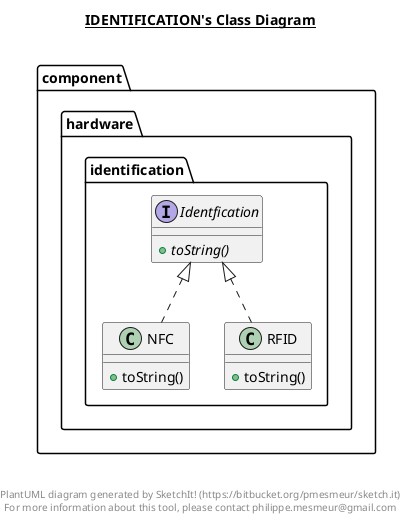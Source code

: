 @startuml

title __IDENTIFICATION's Class Diagram__\n

  namespace component.hardware.identification {
    interface component.hardware.identification.Identfication {
        {abstract} + toString()
    }
  }
  

  namespace component.hardware.identification {
    class component.hardware.identification.NFC {
        + toString()
    }
  }
  

  namespace component.hardware.identification {
    class component.hardware.identification.RFID {
        + toString()
    }
  }
  

  component.hardware.identification.NFC .up.|> component.hardware.identification.Identfication
  component.hardware.identification.RFID .up.|> component.hardware.identification.Identfication


right footer


PlantUML diagram generated by SketchIt! (https://bitbucket.org/pmesmeur/sketch.it)
For more information about this tool, please contact philippe.mesmeur@gmail.com
endfooter

@enduml
